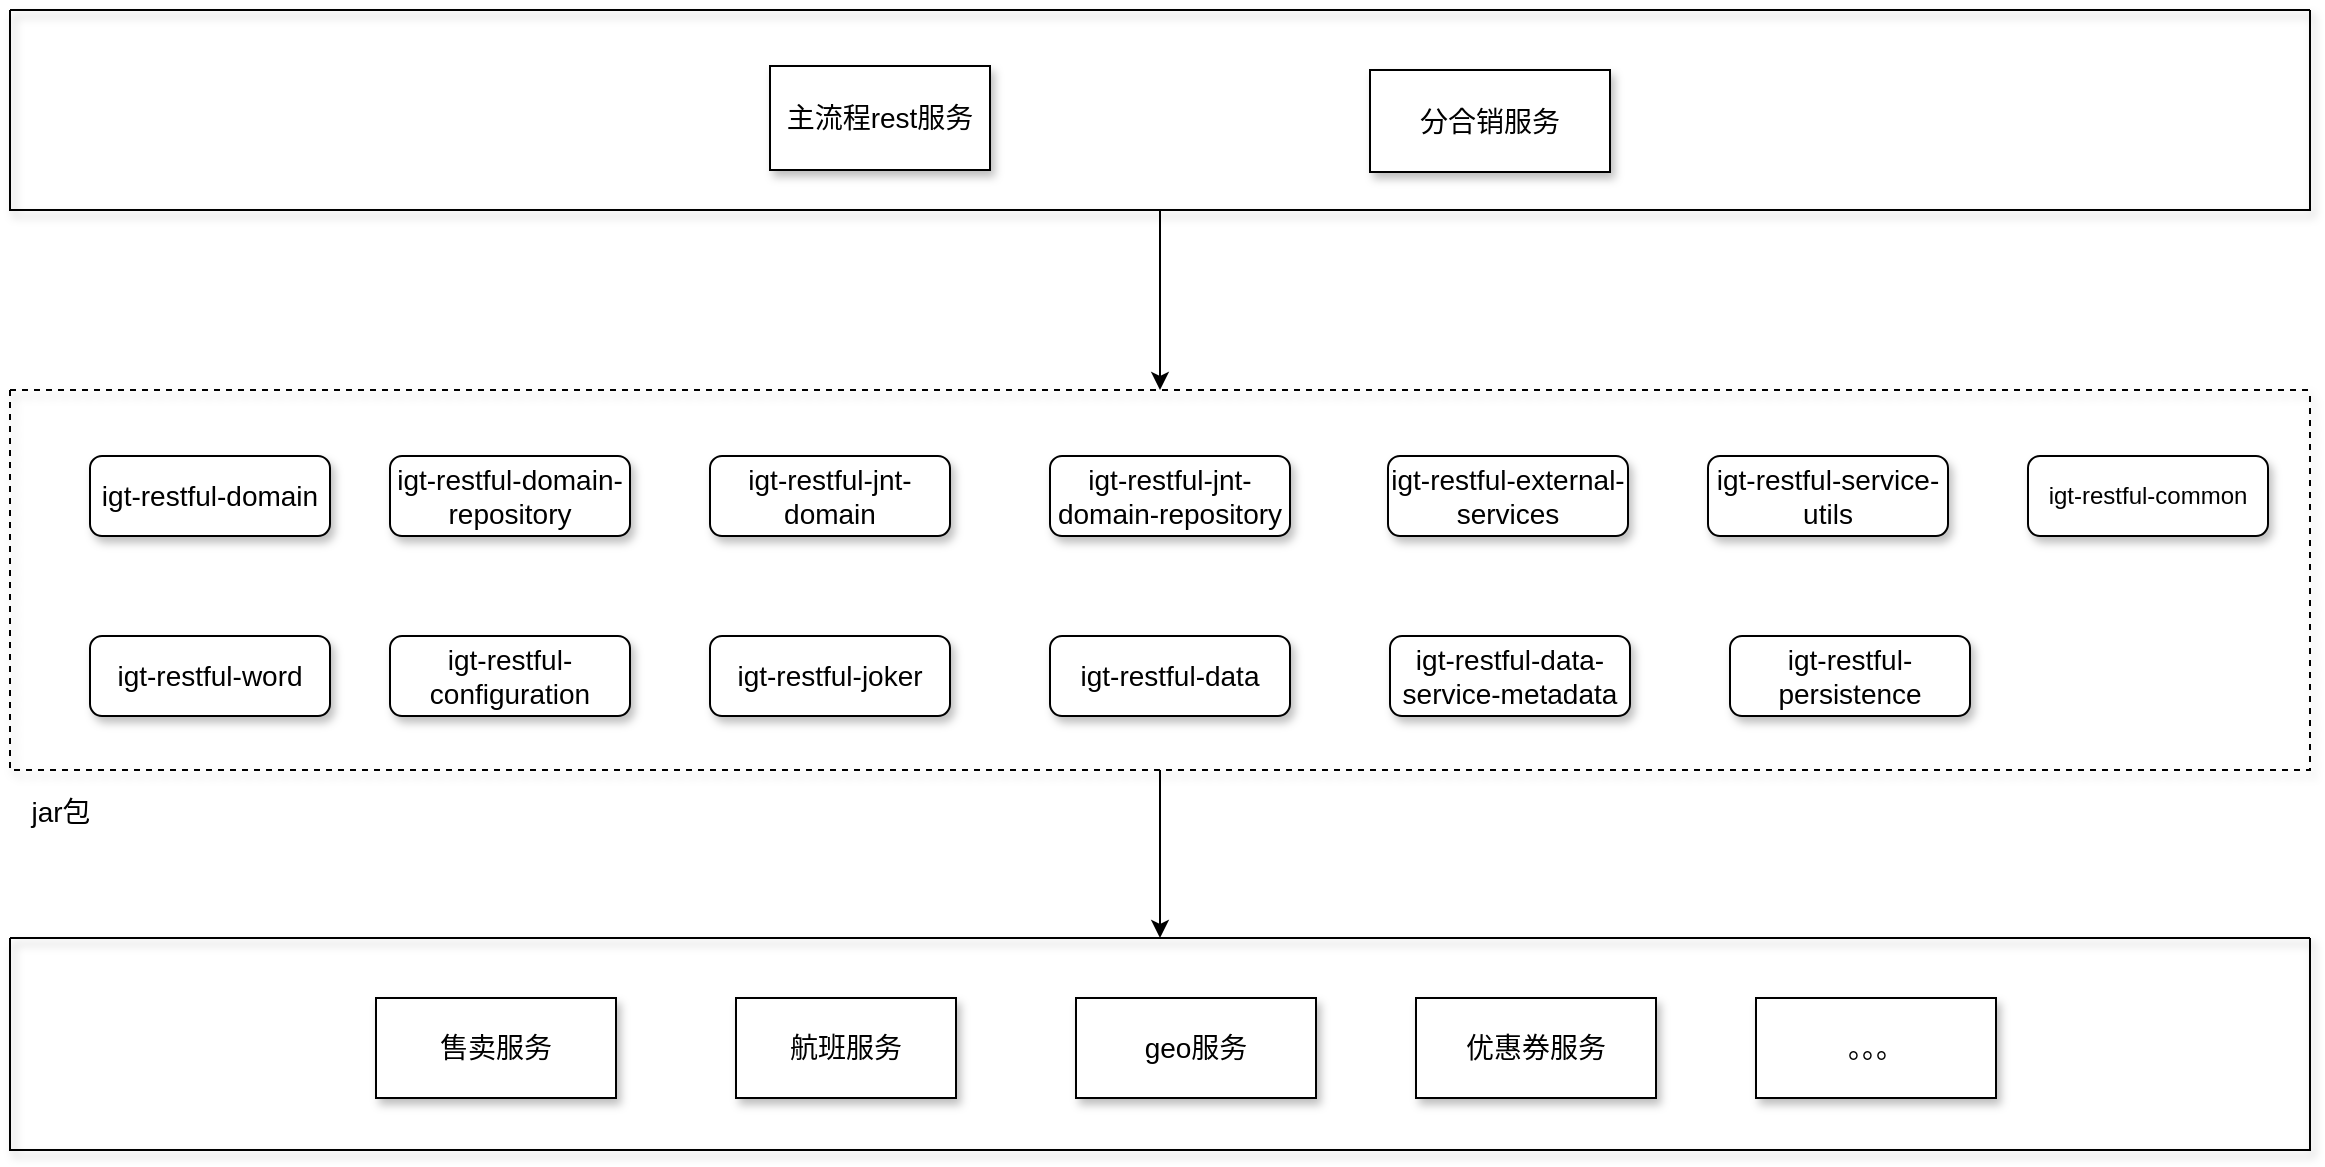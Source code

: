 <mxfile version="20.6.2" type="github">
  <diagram id="zD0sqCxk7W7FnRqPIdmO" name="第 1 页">
    <mxGraphModel dx="1776" dy="833" grid="1" gridSize="10" guides="1" tooltips="1" connect="1" arrows="1" fold="1" page="1" pageScale="1" pageWidth="827" pageHeight="1169" math="0" shadow="0">
      <root>
        <mxCell id="0" />
        <mxCell id="1" parent="0" />
        <mxCell id="MVA7vAI4rb065ElVhj-8-2" value="igt-restful-common" style="rounded=1;whiteSpace=wrap;html=1;fillColor=#FFFFFF;shadow=1;" parent="1" vertex="1">
          <mxGeometry x="1069" y="323" width="120" height="40" as="geometry" />
        </mxCell>
        <mxCell id="MVA7vAI4rb065ElVhj-8-3" value="&lt;p data-pm-slice=&quot;0 0 []&quot; style=&quot;font-size: 14px;&quot;&gt;igt-restful-domain&lt;/p&gt;" style="rounded=1;whiteSpace=wrap;html=1;fillColor=#FFFFFF;shadow=1;fontSize=14;" parent="1" vertex="1">
          <mxGeometry x="100" y="323" width="120" height="40" as="geometry" />
        </mxCell>
        <mxCell id="MVA7vAI4rb065ElVhj-8-4" value="&lt;p data-pm-slice=&quot;0 0 []&quot; style=&quot;font-size: 14px;&quot;&gt;igt-restful-domain-repository&lt;/p&gt;" style="rounded=1;whiteSpace=wrap;html=1;fillColor=#FFFFFF;shadow=1;fontSize=14;" parent="1" vertex="1">
          <mxGeometry x="250" y="323" width="120" height="40" as="geometry" />
        </mxCell>
        <mxCell id="MVA7vAI4rb065ElVhj-8-5" value="&lt;p data-pm-slice=&quot;0 0 []&quot; style=&quot;font-size: 14px;&quot;&gt;igt-restful-jnt-domain&lt;/p&gt;" style="rounded=1;whiteSpace=wrap;html=1;fillColor=#FFFFFF;shadow=1;fontSize=14;" parent="1" vertex="1">
          <mxGeometry x="410" y="323" width="120" height="40" as="geometry" />
        </mxCell>
        <mxCell id="MVA7vAI4rb065ElVhj-8-6" value="&lt;p data-pm-slice=&quot;0 0 []&quot; style=&quot;font-size: 14px;&quot;&gt;igt-restful-jnt-domain-repository&lt;/p&gt;" style="rounded=1;whiteSpace=wrap;html=1;fillColor=#FFFFFF;shadow=1;fontSize=14;" parent="1" vertex="1">
          <mxGeometry x="580" y="323" width="120" height="40" as="geometry" />
        </mxCell>
        <mxCell id="MVA7vAI4rb065ElVhj-8-7" value="&lt;p data-pm-slice=&quot;0 0 []&quot; style=&quot;font-size: 14px;&quot;&gt;igt-restful-external-services&lt;/p&gt;" style="rounded=1;whiteSpace=wrap;html=1;fillColor=#FFFFFF;shadow=1;fontSize=14;" parent="1" vertex="1">
          <mxGeometry x="749" y="323" width="120" height="40" as="geometry" />
        </mxCell>
        <mxCell id="MVA7vAI4rb065ElVhj-8-8" value="&lt;p data-pm-slice=&quot;0 0 []&quot; style=&quot;font-size: 14px;&quot;&gt;igt-restful-service-utils&lt;/p&gt;" style="rounded=1;whiteSpace=wrap;html=1;fillColor=#FFFFFF;shadow=1;fontSize=14;" parent="1" vertex="1">
          <mxGeometry x="909" y="323" width="120" height="40" as="geometry" />
        </mxCell>
        <mxCell id="MVA7vAI4rb065ElVhj-8-9" value="&lt;p data-pm-slice=&quot;0 0 []&quot; style=&quot;font-size: 14px;&quot;&gt;igt-restful-configuration&lt;/p&gt;" style="rounded=1;whiteSpace=wrap;html=1;fillColor=#FFFFFF;shadow=1;fontSize=14;" parent="1" vertex="1">
          <mxGeometry x="250" y="413" width="120" height="40" as="geometry" />
        </mxCell>
        <mxCell id="MVA7vAI4rb065ElVhj-8-10" value="&lt;p data-pm-slice=&quot;0 0 []&quot; style=&quot;font-size: 14px;&quot;&gt;igt-restful-data-service-metadata&lt;/p&gt;" style="rounded=1;whiteSpace=wrap;html=1;fillColor=#FFFFFF;shadow=1;fontSize=14;" parent="1" vertex="1">
          <mxGeometry x="750" y="413" width="120" height="40" as="geometry" />
        </mxCell>
        <mxCell id="MVA7vAI4rb065ElVhj-8-11" value="&lt;p data-pm-slice=&quot;0 0 []&quot; style=&quot;font-size: 14px;&quot;&gt;igt-restful-data&lt;/p&gt;" style="rounded=1;whiteSpace=wrap;html=1;fillColor=#FFFFFF;shadow=1;fontSize=14;" parent="1" vertex="1">
          <mxGeometry x="580" y="413" width="120" height="40" as="geometry" />
        </mxCell>
        <mxCell id="MVA7vAI4rb065ElVhj-8-12" value="&lt;p data-pm-slice=&quot;0 0 []&quot; style=&quot;font-size: 14px;&quot;&gt;igt-restful-joker&lt;/p&gt;" style="rounded=1;whiteSpace=wrap;html=1;fillColor=#FFFFFF;shadow=1;fontSize=14;" parent="1" vertex="1">
          <mxGeometry x="410" y="413" width="120" height="40" as="geometry" />
        </mxCell>
        <mxCell id="MVA7vAI4rb065ElVhj-8-13" value="&lt;p data-pm-slice=&quot;0 0 []&quot; style=&quot;font-size: 14px;&quot;&gt;igt-restful-persistence&lt;/p&gt;" style="rounded=1;whiteSpace=wrap;html=1;fillColor=#FFFFFF;shadow=1;fontSize=14;" parent="1" vertex="1">
          <mxGeometry x="920" y="413" width="120" height="40" as="geometry" />
        </mxCell>
        <mxCell id="MVA7vAI4rb065ElVhj-8-15" value="&lt;p data-pm-slice=&quot;0 0 []&quot; style=&quot;font-size: 14px;&quot;&gt;igt-restful-word&lt;/p&gt;" style="rounded=1;whiteSpace=wrap;html=1;fillColor=#FFFFFF;shadow=1;fontSize=14;" parent="1" vertex="1">
          <mxGeometry x="100" y="413" width="120" height="40" as="geometry" />
        </mxCell>
        <mxCell id="MVA7vAI4rb065ElVhj-8-36" style="edgeStyle=orthogonalEdgeStyle;rounded=0;orthogonalLoop=1;jettySize=auto;html=1;exitX=0.5;exitY=1;exitDx=0;exitDy=0;fontSize=14;" parent="1" source="MVA7vAI4rb065ElVhj-8-19" target="MVA7vAI4rb065ElVhj-8-35" edge="1">
          <mxGeometry relative="1" as="geometry" />
        </mxCell>
        <mxCell id="MVA7vAI4rb065ElVhj-8-19" value="" style="swimlane;startSize=0;shadow=1;fillColor=#FFFFFF;dashed=1;" parent="1" vertex="1">
          <mxGeometry x="60" y="290" width="1150" height="190" as="geometry" />
        </mxCell>
        <mxCell id="MVA7vAI4rb065ElVhj-8-37" value="jar包" style="text;html=1;align=center;verticalAlign=middle;resizable=0;points=[];autosize=1;strokeColor=none;fillColor=none;fontSize=14;" parent="MVA7vAI4rb065ElVhj-8-19" vertex="1">
          <mxGeometry y="196" width="50" height="30" as="geometry" />
        </mxCell>
        <mxCell id="MVA7vAI4rb065ElVhj-8-26" style="edgeStyle=orthogonalEdgeStyle;rounded=0;orthogonalLoop=1;jettySize=auto;html=1;exitX=0.5;exitY=1;exitDx=0;exitDy=0;fontSize=14;entryX=0.5;entryY=0;entryDx=0;entryDy=0;" parent="1" source="MVA7vAI4rb065ElVhj-8-25" edge="1" target="MVA7vAI4rb065ElVhj-8-19">
          <mxGeometry relative="1" as="geometry">
            <mxPoint x="639.714" y="230" as="targetPoint" />
          </mxGeometry>
        </mxCell>
        <mxCell id="MVA7vAI4rb065ElVhj-8-25" value="" style="swimlane;startSize=0;rounded=0;shadow=1;fillColor=#FFFFFF;" parent="1" vertex="1">
          <mxGeometry x="60" y="100" width="1150" height="100" as="geometry" />
        </mxCell>
        <mxCell id="MVA7vAI4rb065ElVhj-8-20" value="主流程rest服务" style="rounded=0;whiteSpace=wrap;html=1;shadow=1;fillColor=#FFFFFF;fontSize=14;" parent="MVA7vAI4rb065ElVhj-8-25" vertex="1">
          <mxGeometry x="380" y="28" width="110" height="52" as="geometry" />
        </mxCell>
        <mxCell id="MVA7vAI4rb065ElVhj-8-21" value="分合销服务" style="rounded=0;whiteSpace=wrap;html=1;shadow=1;fillColor=#FFFFFF;fontSize=14;" parent="MVA7vAI4rb065ElVhj-8-25" vertex="1">
          <mxGeometry x="680" y="30" width="120" height="51" as="geometry" />
        </mxCell>
        <mxCell id="MVA7vAI4rb065ElVhj-8-27" value="售卖服务" style="rounded=0;whiteSpace=wrap;html=1;shadow=1;fillColor=#FFFFFF;fontSize=14;" parent="1" vertex="1">
          <mxGeometry x="243" y="594" width="120" height="50" as="geometry" />
        </mxCell>
        <mxCell id="MVA7vAI4rb065ElVhj-8-29" value="航班服务" style="rounded=0;whiteSpace=wrap;html=1;shadow=1;fillColor=#FFFFFF;fontSize=14;" parent="1" vertex="1">
          <mxGeometry x="423" y="594" width="110" height="50" as="geometry" />
        </mxCell>
        <mxCell id="MVA7vAI4rb065ElVhj-8-30" value="geo服务" style="rounded=0;whiteSpace=wrap;html=1;shadow=1;fillColor=#FFFFFF;fontSize=14;" parent="1" vertex="1">
          <mxGeometry x="593" y="594" width="120" height="50" as="geometry" />
        </mxCell>
        <mxCell id="MVA7vAI4rb065ElVhj-8-33" value="优惠券服务" style="rounded=0;whiteSpace=wrap;html=1;shadow=1;fillColor=#FFFFFF;fontSize=14;" parent="1" vertex="1">
          <mxGeometry x="763" y="594" width="120" height="50" as="geometry" />
        </mxCell>
        <mxCell id="MVA7vAI4rb065ElVhj-8-34" value="。。。" style="rounded=0;whiteSpace=wrap;html=1;shadow=1;fillColor=#FFFFFF;fontSize=14;" parent="1" vertex="1">
          <mxGeometry x="933" y="594" width="120" height="50" as="geometry" />
        </mxCell>
        <mxCell id="MVA7vAI4rb065ElVhj-8-35" value="" style="swimlane;startSize=0;rounded=0;shadow=1;fontSize=14;fillColor=#FFFFFF;" parent="1" vertex="1">
          <mxGeometry x="60" y="564" width="1150" height="106" as="geometry" />
        </mxCell>
      </root>
    </mxGraphModel>
  </diagram>
</mxfile>
